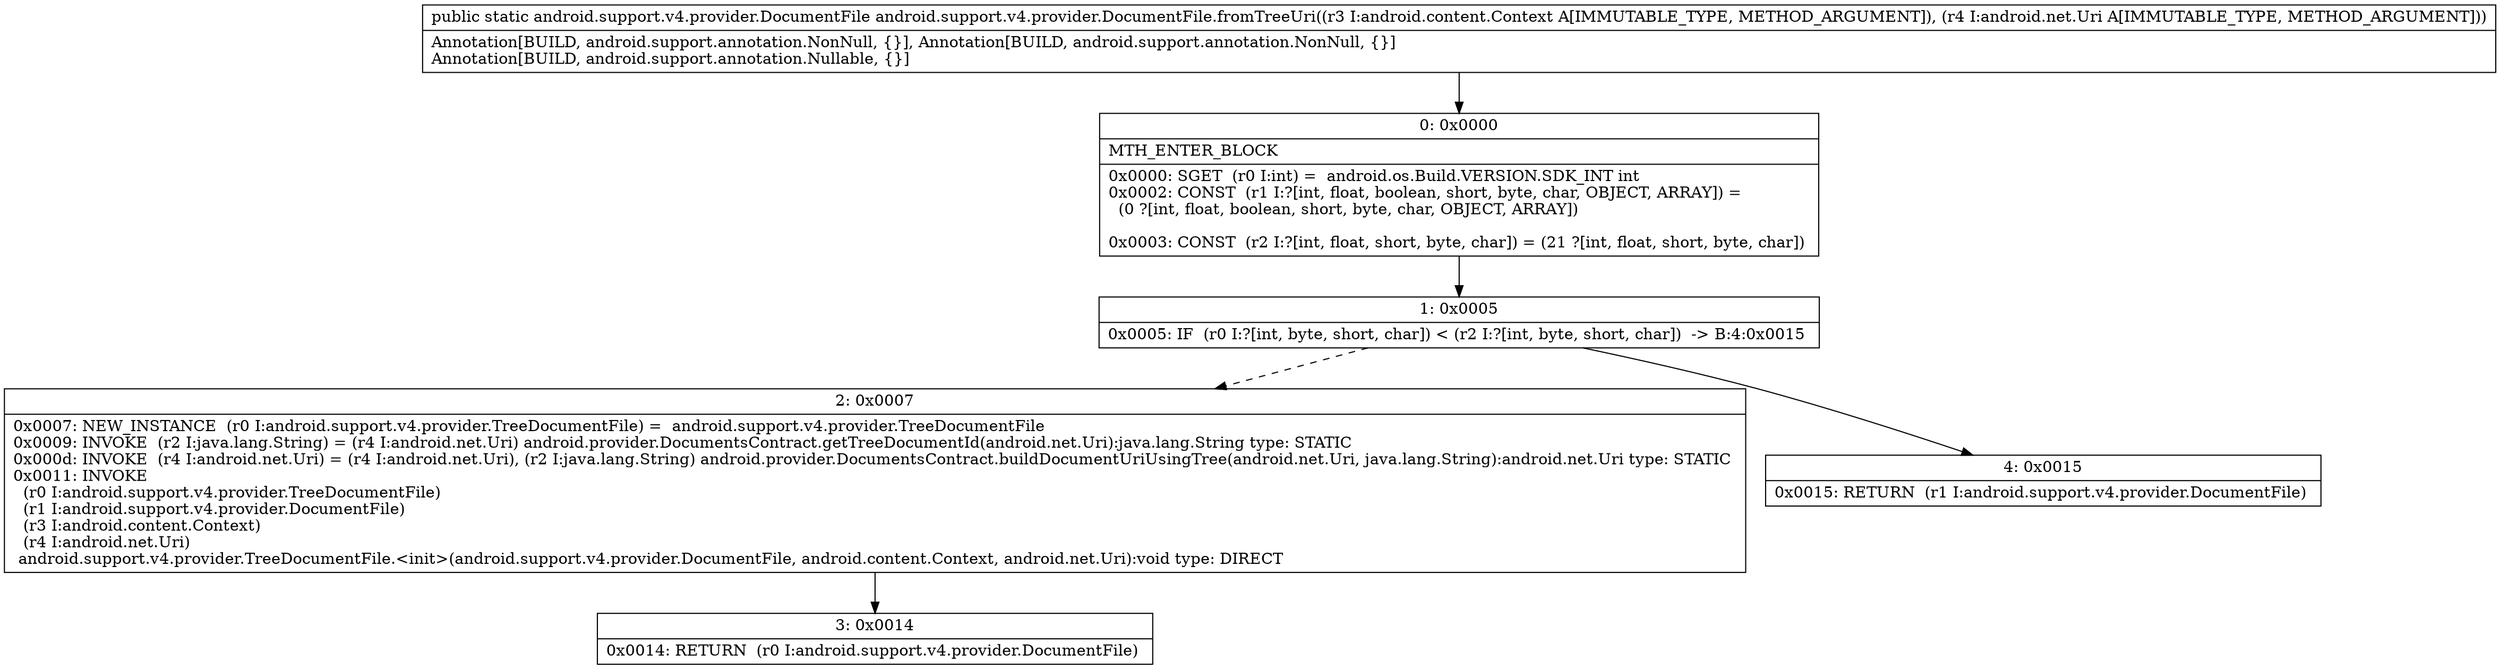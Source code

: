 digraph "CFG forandroid.support.v4.provider.DocumentFile.fromTreeUri(Landroid\/content\/Context;Landroid\/net\/Uri;)Landroid\/support\/v4\/provider\/DocumentFile;" {
Node_0 [shape=record,label="{0\:\ 0x0000|MTH_ENTER_BLOCK\l|0x0000: SGET  (r0 I:int) =  android.os.Build.VERSION.SDK_INT int \l0x0002: CONST  (r1 I:?[int, float, boolean, short, byte, char, OBJECT, ARRAY]) = \l  (0 ?[int, float, boolean, short, byte, char, OBJECT, ARRAY])\l \l0x0003: CONST  (r2 I:?[int, float, short, byte, char]) = (21 ?[int, float, short, byte, char]) \l}"];
Node_1 [shape=record,label="{1\:\ 0x0005|0x0005: IF  (r0 I:?[int, byte, short, char]) \< (r2 I:?[int, byte, short, char])  \-\> B:4:0x0015 \l}"];
Node_2 [shape=record,label="{2\:\ 0x0007|0x0007: NEW_INSTANCE  (r0 I:android.support.v4.provider.TreeDocumentFile) =  android.support.v4.provider.TreeDocumentFile \l0x0009: INVOKE  (r2 I:java.lang.String) = (r4 I:android.net.Uri) android.provider.DocumentsContract.getTreeDocumentId(android.net.Uri):java.lang.String type: STATIC \l0x000d: INVOKE  (r4 I:android.net.Uri) = (r4 I:android.net.Uri), (r2 I:java.lang.String) android.provider.DocumentsContract.buildDocumentUriUsingTree(android.net.Uri, java.lang.String):android.net.Uri type: STATIC \l0x0011: INVOKE  \l  (r0 I:android.support.v4.provider.TreeDocumentFile)\l  (r1 I:android.support.v4.provider.DocumentFile)\l  (r3 I:android.content.Context)\l  (r4 I:android.net.Uri)\l android.support.v4.provider.TreeDocumentFile.\<init\>(android.support.v4.provider.DocumentFile, android.content.Context, android.net.Uri):void type: DIRECT \l}"];
Node_3 [shape=record,label="{3\:\ 0x0014|0x0014: RETURN  (r0 I:android.support.v4.provider.DocumentFile) \l}"];
Node_4 [shape=record,label="{4\:\ 0x0015|0x0015: RETURN  (r1 I:android.support.v4.provider.DocumentFile) \l}"];
MethodNode[shape=record,label="{public static android.support.v4.provider.DocumentFile android.support.v4.provider.DocumentFile.fromTreeUri((r3 I:android.content.Context A[IMMUTABLE_TYPE, METHOD_ARGUMENT]), (r4 I:android.net.Uri A[IMMUTABLE_TYPE, METHOD_ARGUMENT]))  | Annotation[BUILD, android.support.annotation.NonNull, \{\}], Annotation[BUILD, android.support.annotation.NonNull, \{\}]\lAnnotation[BUILD, android.support.annotation.Nullable, \{\}]\l}"];
MethodNode -> Node_0;
Node_0 -> Node_1;
Node_1 -> Node_2[style=dashed];
Node_1 -> Node_4;
Node_2 -> Node_3;
}

